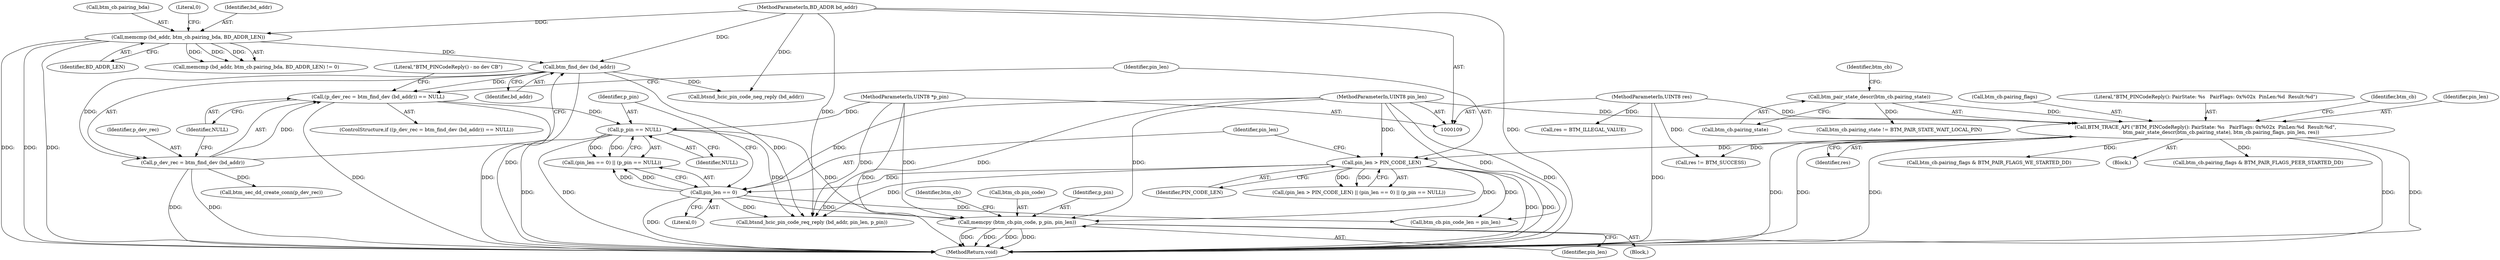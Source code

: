 digraph "0_Android_c677ee92595335233eb0e7b59809a1a94e7a678a@API" {
"1000259" [label="(Call,memcpy (btm_cb.pin_code, p_pin, pin_len))"];
"1000174" [label="(Call,p_pin == NULL)"];
"1000113" [label="(MethodParameterIn,UINT8 *p_pin)"];
"1000155" [label="(Call,(p_dev_rec = btm_find_dev (bd_addr)) == NULL)"];
"1000156" [label="(Call,p_dev_rec = btm_find_dev (bd_addr))"];
"1000158" [label="(Call,btm_find_dev (bd_addr))"];
"1000143" [label="(Call,memcmp (bd_addr, btm_cb.pairing_bda, BD_ADDR_LEN))"];
"1000110" [label="(MethodParameterIn,BD_ADDR bd_addr)"];
"1000112" [label="(MethodParameterIn,UINT8 pin_len)"];
"1000167" [label="(Call,pin_len > PIN_CODE_LEN)"];
"1000117" [label="(Call,BTM_TRACE_API (\"BTM_PINCodeReply(): PairState: %s   PairFlags: 0x%02x  PinLen:%d  Result:%d\",\n                    btm_pair_state_descr(btm_cb.pairing_state), btm_cb.pairing_flags, pin_len, res))"];
"1000119" [label="(Call,btm_pair_state_descr(btm_cb.pairing_state))"];
"1000111" [label="(MethodParameterIn,UINT8 res)"];
"1000171" [label="(Call,pin_len == 0)"];
"1000175" [label="(Identifier,p_pin)"];
"1000157" [label="(Identifier,p_dev_rec)"];
"1000154" [label="(ControlStructure,if ((p_dev_rec = btm_find_dev (bd_addr)) == NULL))"];
"1000259" [label="(Call,memcpy (btm_cb.pin_code, p_pin, pin_len))"];
"1000142" [label="(Call,memcmp (bd_addr, btm_cb.pairing_bda, BD_ADDR_LEN) != 0)"];
"1000117" [label="(Call,BTM_TRACE_API (\"BTM_PINCodeReply(): PairState: %s   PairFlags: 0x%02x  PinLen:%d  Result:%d\",\n                    btm_pair_state_descr(btm_cb.pairing_state), btm_cb.pairing_flags, pin_len, res))"];
"1000119" [label="(Call,btm_pair_state_descr(btm_cb.pairing_state))"];
"1000237" [label="(Call,btm_cb.pairing_flags & BTM_PAIR_FLAGS_WE_STARTED_DD)"];
"1000110" [label="(MethodParameterIn,BD_ADDR bd_addr)"];
"1000156" [label="(Call,p_dev_rec = btm_find_dev (bd_addr))"];
"1000168" [label="(Identifier,pin_len)"];
"1000115" [label="(Block,)"];
"1000123" [label="(Call,btm_cb.pairing_flags)"];
"1000163" [label="(Literal,\"BTM_PINCodeReply() - no dev CB\")"];
"1000155" [label="(Call,(p_dev_rec = btm_find_dev (bd_addr)) == NULL)"];
"1000118" [label="(Literal,\"BTM_PINCodeReply(): PairState: %s   PairFlags: 0x%02x  PinLen:%d  Result:%d\")"];
"1000173" [label="(Literal,0)"];
"1000267" [label="(Identifier,btm_cb)"];
"1000170" [label="(Call,(pin_len == 0) || (p_pin == NULL))"];
"1000253" [label="(Block,)"];
"1000346" [label="(Call,btsnd_hcic_pin_code_req_reply (bd_addr, pin_len, p_pin))"];
"1000176" [label="(Identifier,NULL)"];
"1000129" [label="(Call,btm_cb.pairing_state != BTM_PAIR_STATE_WAIT_LOCAL_PIN)"];
"1000177" [label="(Call,res = BTM_ILLEGAL_VALUE)"];
"1000113" [label="(MethodParameterIn,UINT8 *p_pin)"];
"1000254" [label="(Call,btm_cb.pin_code_len = pin_len)"];
"1000124" [label="(Identifier,btm_cb)"];
"1000160" [label="(Identifier,NULL)"];
"1000174" [label="(Call,p_pin == NULL)"];
"1000169" [label="(Identifier,PIN_CODE_LEN)"];
"1000111" [label="(MethodParameterIn,UINT8 res)"];
"1000310" [label="(Call,btm_sec_dd_create_conn(p_dev_rec))"];
"1000112" [label="(MethodParameterIn,UINT8 pin_len)"];
"1000131" [label="(Identifier,btm_cb)"];
"1000260" [label="(Call,btm_cb.pin_code)"];
"1000211" [label="(Call,btsnd_hcic_pin_code_neg_reply (bd_addr))"];
"1000145" [label="(Call,btm_cb.pairing_bda)"];
"1000149" [label="(Literal,0)"];
"1000187" [label="(Call,btm_cb.pairing_flags & BTM_PAIR_FLAGS_PEER_STARTED_DD)"];
"1000126" [label="(Identifier,pin_len)"];
"1000263" [label="(Identifier,p_pin)"];
"1000158" [label="(Call,btm_find_dev (bd_addr))"];
"1000120" [label="(Call,btm_cb.pairing_state)"];
"1000167" [label="(Call,pin_len > PIN_CODE_LEN)"];
"1000127" [label="(Identifier,res)"];
"1000148" [label="(Identifier,BD_ADDR_LEN)"];
"1000264" [label="(Identifier,pin_len)"];
"1000171" [label="(Call,pin_len == 0)"];
"1000159" [label="(Identifier,bd_addr)"];
"1000143" [label="(Call,memcmp (bd_addr, btm_cb.pairing_bda, BD_ADDR_LEN))"];
"1000166" [label="(Call,(pin_len > PIN_CODE_LEN) || (pin_len == 0) || (p_pin == NULL))"];
"1000181" [label="(Call,res != BTM_SUCCESS)"];
"1000172" [label="(Identifier,pin_len)"];
"1000350" [label="(MethodReturn,void)"];
"1000144" [label="(Identifier,bd_addr)"];
"1000259" -> "1000253"  [label="AST: "];
"1000259" -> "1000264"  [label="CFG: "];
"1000260" -> "1000259"  [label="AST: "];
"1000263" -> "1000259"  [label="AST: "];
"1000264" -> "1000259"  [label="AST: "];
"1000267" -> "1000259"  [label="CFG: "];
"1000259" -> "1000350"  [label="DDG: "];
"1000259" -> "1000350"  [label="DDG: "];
"1000259" -> "1000350"  [label="DDG: "];
"1000259" -> "1000350"  [label="DDG: "];
"1000174" -> "1000259"  [label="DDG: "];
"1000113" -> "1000259"  [label="DDG: "];
"1000112" -> "1000259"  [label="DDG: "];
"1000167" -> "1000259"  [label="DDG: "];
"1000171" -> "1000259"  [label="DDG: "];
"1000174" -> "1000170"  [label="AST: "];
"1000174" -> "1000176"  [label="CFG: "];
"1000175" -> "1000174"  [label="AST: "];
"1000176" -> "1000174"  [label="AST: "];
"1000170" -> "1000174"  [label="CFG: "];
"1000174" -> "1000350"  [label="DDG: "];
"1000174" -> "1000350"  [label="DDG: "];
"1000174" -> "1000170"  [label="DDG: "];
"1000174" -> "1000170"  [label="DDG: "];
"1000113" -> "1000174"  [label="DDG: "];
"1000155" -> "1000174"  [label="DDG: "];
"1000174" -> "1000346"  [label="DDG: "];
"1000113" -> "1000109"  [label="AST: "];
"1000113" -> "1000350"  [label="DDG: "];
"1000113" -> "1000346"  [label="DDG: "];
"1000155" -> "1000154"  [label="AST: "];
"1000155" -> "1000160"  [label="CFG: "];
"1000156" -> "1000155"  [label="AST: "];
"1000160" -> "1000155"  [label="AST: "];
"1000163" -> "1000155"  [label="CFG: "];
"1000168" -> "1000155"  [label="CFG: "];
"1000155" -> "1000350"  [label="DDG: "];
"1000155" -> "1000350"  [label="DDG: "];
"1000156" -> "1000155"  [label="DDG: "];
"1000158" -> "1000155"  [label="DDG: "];
"1000156" -> "1000158"  [label="CFG: "];
"1000157" -> "1000156"  [label="AST: "];
"1000158" -> "1000156"  [label="AST: "];
"1000160" -> "1000156"  [label="CFG: "];
"1000156" -> "1000350"  [label="DDG: "];
"1000156" -> "1000350"  [label="DDG: "];
"1000158" -> "1000156"  [label="DDG: "];
"1000156" -> "1000310"  [label="DDG: "];
"1000158" -> "1000159"  [label="CFG: "];
"1000159" -> "1000158"  [label="AST: "];
"1000158" -> "1000350"  [label="DDG: "];
"1000143" -> "1000158"  [label="DDG: "];
"1000110" -> "1000158"  [label="DDG: "];
"1000158" -> "1000211"  [label="DDG: "];
"1000158" -> "1000346"  [label="DDG: "];
"1000143" -> "1000142"  [label="AST: "];
"1000143" -> "1000148"  [label="CFG: "];
"1000144" -> "1000143"  [label="AST: "];
"1000145" -> "1000143"  [label="AST: "];
"1000148" -> "1000143"  [label="AST: "];
"1000149" -> "1000143"  [label="CFG: "];
"1000143" -> "1000350"  [label="DDG: "];
"1000143" -> "1000350"  [label="DDG: "];
"1000143" -> "1000350"  [label="DDG: "];
"1000143" -> "1000142"  [label="DDG: "];
"1000143" -> "1000142"  [label="DDG: "];
"1000143" -> "1000142"  [label="DDG: "];
"1000110" -> "1000143"  [label="DDG: "];
"1000110" -> "1000109"  [label="AST: "];
"1000110" -> "1000350"  [label="DDG: "];
"1000110" -> "1000211"  [label="DDG: "];
"1000110" -> "1000346"  [label="DDG: "];
"1000112" -> "1000109"  [label="AST: "];
"1000112" -> "1000350"  [label="DDG: "];
"1000112" -> "1000117"  [label="DDG: "];
"1000112" -> "1000167"  [label="DDG: "];
"1000112" -> "1000171"  [label="DDG: "];
"1000112" -> "1000254"  [label="DDG: "];
"1000112" -> "1000346"  [label="DDG: "];
"1000167" -> "1000166"  [label="AST: "];
"1000167" -> "1000169"  [label="CFG: "];
"1000168" -> "1000167"  [label="AST: "];
"1000169" -> "1000167"  [label="AST: "];
"1000172" -> "1000167"  [label="CFG: "];
"1000166" -> "1000167"  [label="CFG: "];
"1000167" -> "1000350"  [label="DDG: "];
"1000167" -> "1000350"  [label="DDG: "];
"1000167" -> "1000166"  [label="DDG: "];
"1000167" -> "1000166"  [label="DDG: "];
"1000117" -> "1000167"  [label="DDG: "];
"1000167" -> "1000171"  [label="DDG: "];
"1000167" -> "1000254"  [label="DDG: "];
"1000167" -> "1000346"  [label="DDG: "];
"1000117" -> "1000115"  [label="AST: "];
"1000117" -> "1000127"  [label="CFG: "];
"1000118" -> "1000117"  [label="AST: "];
"1000119" -> "1000117"  [label="AST: "];
"1000123" -> "1000117"  [label="AST: "];
"1000126" -> "1000117"  [label="AST: "];
"1000127" -> "1000117"  [label="AST: "];
"1000131" -> "1000117"  [label="CFG: "];
"1000117" -> "1000350"  [label="DDG: "];
"1000117" -> "1000350"  [label="DDG: "];
"1000117" -> "1000350"  [label="DDG: "];
"1000117" -> "1000350"  [label="DDG: "];
"1000117" -> "1000350"  [label="DDG: "];
"1000119" -> "1000117"  [label="DDG: "];
"1000111" -> "1000117"  [label="DDG: "];
"1000117" -> "1000181"  [label="DDG: "];
"1000117" -> "1000187"  [label="DDG: "];
"1000117" -> "1000237"  [label="DDG: "];
"1000119" -> "1000120"  [label="CFG: "];
"1000120" -> "1000119"  [label="AST: "];
"1000124" -> "1000119"  [label="CFG: "];
"1000119" -> "1000129"  [label="DDG: "];
"1000111" -> "1000109"  [label="AST: "];
"1000111" -> "1000350"  [label="DDG: "];
"1000111" -> "1000177"  [label="DDG: "];
"1000111" -> "1000181"  [label="DDG: "];
"1000171" -> "1000170"  [label="AST: "];
"1000171" -> "1000173"  [label="CFG: "];
"1000172" -> "1000171"  [label="AST: "];
"1000173" -> "1000171"  [label="AST: "];
"1000175" -> "1000171"  [label="CFG: "];
"1000170" -> "1000171"  [label="CFG: "];
"1000171" -> "1000350"  [label="DDG: "];
"1000171" -> "1000170"  [label="DDG: "];
"1000171" -> "1000170"  [label="DDG: "];
"1000171" -> "1000254"  [label="DDG: "];
"1000171" -> "1000346"  [label="DDG: "];
}

